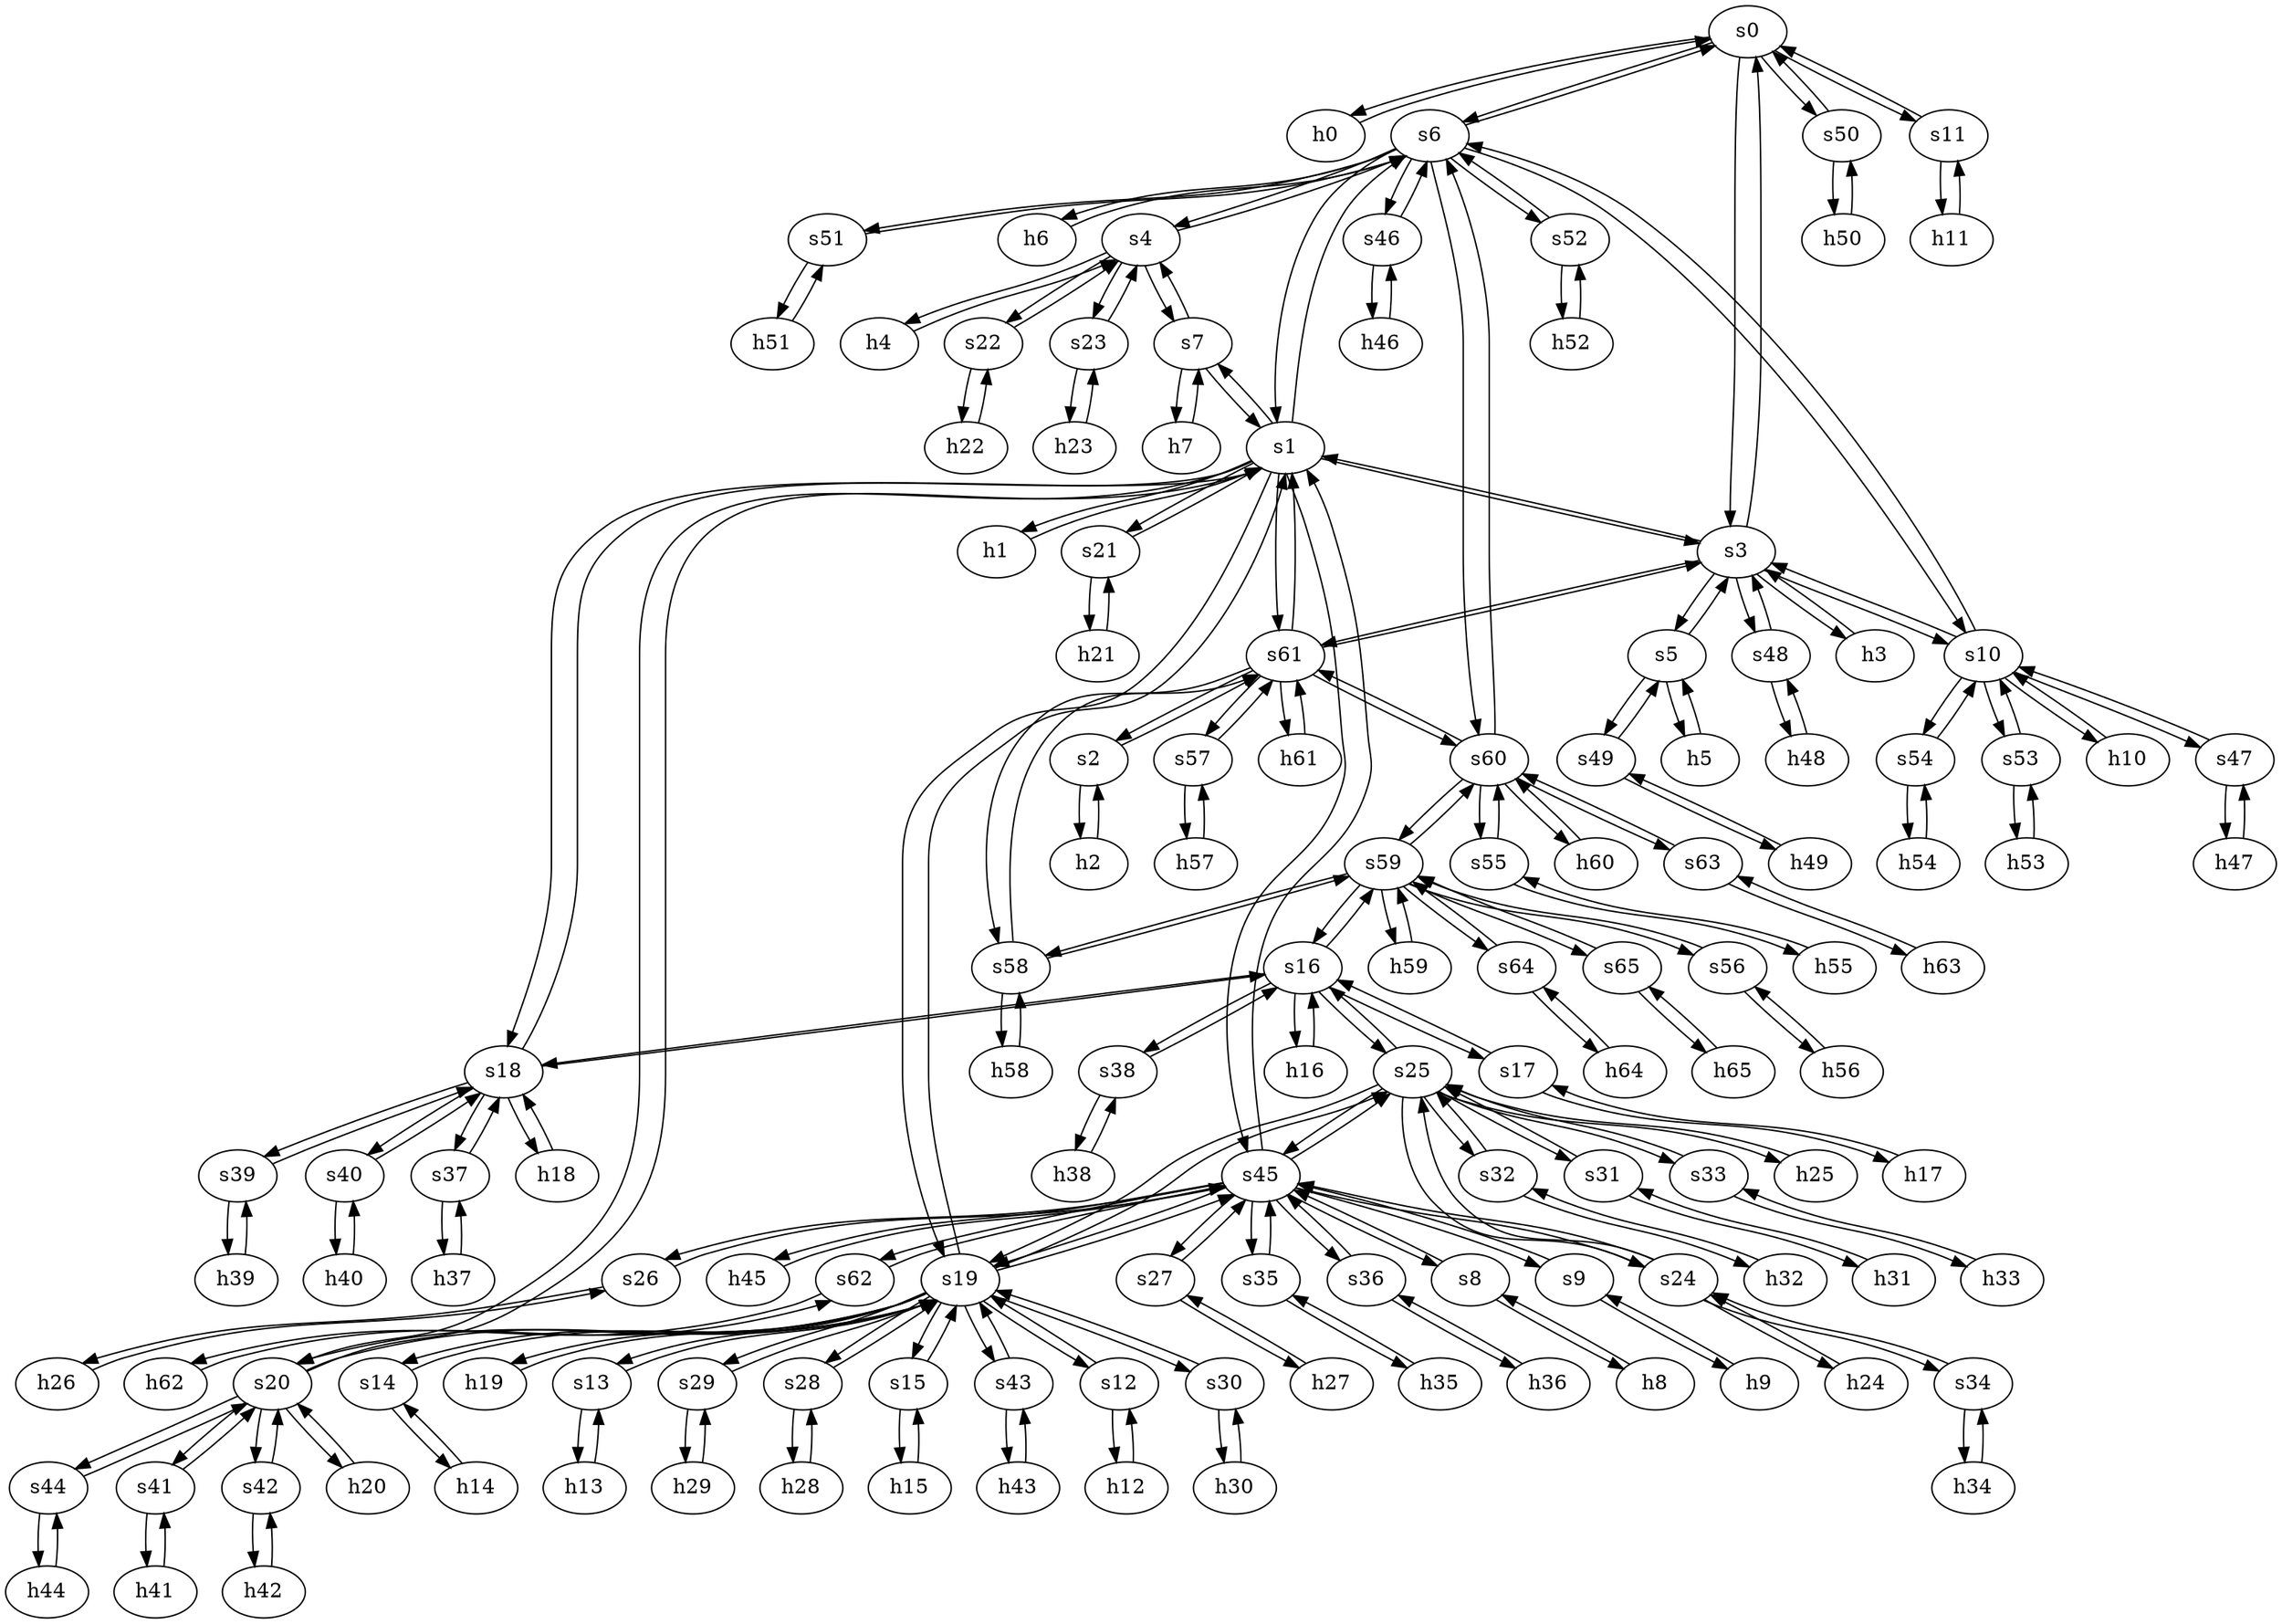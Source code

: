 strict digraph Internode {
	s0	 [id=0,
		type=switch];
	h0	 [ip="111.0.0.0",
		mac="00:00:00:00:0:0",
		type=host];
	s0 -> h0	 [capacity="1Gbps",
		cost=1,
		dst_port=1,
		src_port=1];
	s6	 [id=6,
		type=switch];
	s0 -> s6	 [capacity="1Gbps",
		cost=1,
		dst_port=2,
		src_port=5];
	s50	 [id=50,
		type=switch];
	s0 -> s50	 [capacity="1Gbps",
		cost=1,
		dst_port=2,
		src_port=3];
	s3	 [id=3,
		type=switch];
	s0 -> s3	 [capacity="1Gbps",
		cost=1,
		dst_port=2,
		src_port=2];
	s11	 [id=11,
		type=switch];
	s0 -> s11	 [capacity="1Gbps",
		cost=1,
		dst_port=2,
		src_port=4];
	s7	 [id=7,
		type=switch];
	h7	 [ip="111.0.7.7",
		mac="00:00:00:00:7:7",
		type=host];
	s7 -> h7	 [capacity="1Gbps",
		cost=1,
		dst_port=1,
		src_port=1];
	s4	 [id=4,
		type=switch];
	s7 -> s4	 [capacity="1Gbps",
		cost=1,
		dst_port=5,
		src_port=3];
	s1	 [id=1,
		type=switch];
	s7 -> s1	 [capacity="1Gbps",
		cost=1,
		dst_port=4,
		src_port=2];
	h20	 [ip="111.0.20.20",
		mac="00:00:00:00:20:20",
		type=host];
	s20	 [id=20,
		type=switch];
	h20 -> s20	 [capacity="1Gbps",
		cost=1,
		dst_port=1,
		src_port=1];
	h47	 [ip="111.0.47.47",
		mac="00:00:00:00:47:47",
		type=host];
	s47	 [id=47,
		type=switch];
	h47 -> s47	 [capacity="1Gbps",
		cost=1,
		dst_port=1,
		src_port=1];
	h46	 [ip="111.0.46.46",
		mac="00:00:00:00:46:46",
		type=host];
	s46	 [id=46,
		type=switch];
	h46 -> s46	 [capacity="1Gbps",
		cost=1,
		dst_port=1,
		src_port=1];
	h45	 [ip="111.0.45.45",
		mac="00:00:00:00:45:45",
		type=host];
	s45	 [id=45,
		type=switch];
	h45 -> s45	 [capacity="1Gbps",
		cost=1,
		dst_port=1,
		src_port=1];
	h44	 [ip="111.0.44.44",
		mac="00:00:00:00:44:44",
		type=host];
	s44	 [id=44,
		type=switch];
	h44 -> s44	 [capacity="1Gbps",
		cost=1,
		dst_port=1,
		src_port=1];
	h43	 [ip="111.0.43.43",
		mac="00:00:00:00:43:43",
		type=host];
	s43	 [id=43,
		type=switch];
	h43 -> s43	 [capacity="1Gbps",
		cost=1,
		dst_port=1,
		src_port=1];
	s5	 [id=5,
		type=switch];
	s5 -> s3	 [capacity="1Gbps",
		cost=1,
		dst_port=5,
		src_port=3];
	s49	 [id=49,
		type=switch];
	s5 -> s49	 [capacity="1Gbps",
		cost=1,
		dst_port=2,
		src_port=4];
	h5	 [ip="111.0.5.5",
		mac="00:00:00:00:5:5",
		type=host];
	s5 -> h5	 [capacity="1Gbps",
		cost=1,
		dst_port=1,
		src_port=1];
	h41	 [ip="111.0.41.41",
		mac="00:00:00:00:41:41",
		type=host];
	s41	 [id=41,
		type=switch];
	h41 -> s41	 [capacity="1Gbps",
		cost=1,
		dst_port=1,
		src_port=1];
	h40	 [ip="111.0.40.40",
		mac="00:00:00:00:40:40",
		type=host];
	s40	 [id=40,
		type=switch];
	h40 -> s40	 [capacity="1Gbps",
		cost=1,
		dst_port=1,
		src_port=1];
	s22	 [id=22,
		type=switch];
	s4 -> s22	 [capacity="1Gbps",
		cost=1,
		dst_port=2,
		src_port=3];
	s23	 [id=23,
		type=switch];
	s4 -> s23	 [capacity="1Gbps",
		cost=1,
		dst_port=2,
		src_port=2];
	s4 -> s6	 [capacity="1Gbps",
		cost=1,
		dst_port=4,
		src_port=4];
	s4 -> s7	 [capacity="1Gbps",
		cost=1,
		dst_port=3,
		src_port=5];
	h4	 [ip="111.0.4.4",
		mac="00:00:00:00:4:4",
		type=host];
	s4 -> h4	 [capacity="1Gbps",
		cost=1,
		dst_port=1,
		src_port=1];
	h49	 [ip="111.0.49.49",
		mac="00:00:00:00:49:49",
		type=host];
	h49 -> s49	 [capacity="1Gbps",
		cost=1,
		dst_port=1,
		src_port=1];
	h48	 [ip="111.0.48.48",
		mac="00:00:00:00:48:48",
		type=host];
	s48	 [id=48,
		type=switch];
	h48 -> s48	 [capacity="1Gbps",
		cost=1,
		dst_port=1,
		src_port=1];
	s57	 [id=57,
		type=switch];
	s61	 [id=61,
		type=switch];
	s57 -> s61	 [capacity="1Gbps",
		cost=1,
		dst_port=5,
		src_port=2];
	h57	 [ip="111.0.57.57",
		mac="00:00:00:00:57:57",
		type=host];
	s57 -> h57	 [capacity="1Gbps",
		cost=1,
		dst_port=1,
		src_port=1];
	s56	 [id=56,
		type=switch];
	s59	 [id=59,
		type=switch];
	s56 -> s59	 [capacity="1Gbps",
		cost=1,
		dst_port=3,
		src_port=2];
	h56	 [ip="111.0.56.56",
		mac="00:00:00:00:56:56",
		type=host];
	s56 -> h56	 [capacity="1Gbps",
		cost=1,
		dst_port=1,
		src_port=1];
	s55	 [id=55,
		type=switch];
	s60	 [id=60,
		type=switch];
	s55 -> s60	 [capacity="1Gbps",
		cost=1,
		dst_port=3,
		src_port=2];
	h55	 [ip="111.0.55.55",
		mac="00:00:00:00:55:55",
		type=host];
	s55 -> h55	 [capacity="1Gbps",
		cost=1,
		dst_port=1,
		src_port=1];
	s54	 [id=54,
		type=switch];
	s10	 [id=10,
		type=switch];
	s54 -> s10	 [capacity="1Gbps",
		cost=1,
		dst_port=4,
		src_port=2];
	h54	 [ip="111.0.54.54",
		mac="00:00:00:00:54:54",
		type=host];
	s54 -> h54	 [capacity="1Gbps",
		cost=1,
		dst_port=1,
		src_port=1];
	s53	 [id=53,
		type=switch];
	s53 -> s10	 [capacity="1Gbps",
		cost=1,
		dst_port=5,
		src_port=2];
	h53	 [ip="111.0.53.53",
		mac="00:00:00:00:53:53",
		type=host];
	s53 -> h53	 [capacity="1Gbps",
		cost=1,
		dst_port=1,
		src_port=1];
	s52	 [id=52,
		type=switch];
	s52 -> s6	 [capacity="1Gbps",
		cost=1,
		dst_port=8,
		src_port=2];
	h52	 [ip="111.0.52.52",
		mac="00:00:00:00:52:52",
		type=host];
	s52 -> h52	 [capacity="1Gbps",
		cost=1,
		dst_port=1,
		src_port=1];
	s51	 [id=51,
		type=switch];
	h51	 [ip="111.0.51.51",
		mac="00:00:00:00:51:51",
		type=host];
	s51 -> h51	 [capacity="1Gbps",
		cost=1,
		dst_port=1,
		src_port=1];
	s51 -> s6	 [capacity="1Gbps",
		cost=1,
		dst_port=7,
		src_port=2];
	h50	 [ip="111.0.50.50",
		mac="00:00:00:00:50:50",
		type=host];
	s50 -> h50	 [capacity="1Gbps",
		cost=1,
		dst_port=1,
		src_port=1];
	s50 -> s0	 [capacity="1Gbps",
		cost=1,
		dst_port=3,
		src_port=2];
	s58	 [id=58,
		type=switch];
	s59 -> s58	 [capacity="1Gbps",
		cost=1,
		dst_port=2,
		src_port=4];
	s16	 [id=16,
		type=switch];
	s59 -> s16	 [capacity="1Gbps",
		cost=1,
		dst_port=4,
		src_port=2];
	s64	 [id=64,
		type=switch];
	s59 -> s64	 [capacity="1Gbps",
		cost=1,
		dst_port=2,
		src_port=5];
	s59 -> s56	 [capacity="1Gbps",
		cost=1,
		dst_port=2,
		src_port=3];
	h59	 [ip="111.0.59.59",
		mac="00:00:00:00:59:59",
		type=host];
	s59 -> h59	 [capacity="1Gbps",
		cost=1,
		dst_port=1,
		src_port=1];
	s59 -> s60	 [capacity="1Gbps",
		cost=1,
		dst_port=4,
		src_port=7];
	s65	 [id=65,
		type=switch];
	s59 -> s65	 [capacity="1Gbps",
		cost=1,
		dst_port=2,
		src_port=6];
	s58 -> s59	 [capacity="1Gbps",
		cost=1,
		dst_port=4,
		src_port=2];
	h58	 [ip="111.0.58.58",
		mac="00:00:00:00:58:58",
		type=host];
	s58 -> h58	 [capacity="1Gbps",
		cost=1,
		dst_port=1,
		src_port=1];
	s58 -> s61	 [capacity="1Gbps",
		cost=1,
		dst_port=6,
		src_port=3];
	h54 -> s54	 [capacity="1Gbps",
		cost=1,
		dst_port=1,
		src_port=1];
	h55 -> s55	 [capacity="1Gbps",
		cost=1,
		dst_port=1,
		src_port=1];
	h56 -> s56	 [capacity="1Gbps",
		cost=1,
		dst_port=1,
		src_port=1];
	h57 -> s57	 [capacity="1Gbps",
		cost=1,
		dst_port=1,
		src_port=1];
	h50 -> s50	 [capacity="1Gbps",
		cost=1,
		dst_port=1,
		src_port=1];
	h51 -> s51	 [capacity="1Gbps",
		cost=1,
		dst_port=1,
		src_port=1];
	h52 -> s52	 [capacity="1Gbps",
		cost=1,
		dst_port=1,
		src_port=1];
	h53 -> s53	 [capacity="1Gbps",
		cost=1,
		dst_port=1,
		src_port=1];
	h58 -> s58	 [capacity="1Gbps",
		cost=1,
		dst_port=1,
		src_port=1];
	h59 -> s59	 [capacity="1Gbps",
		cost=1,
		dst_port=1,
		src_port=1];
	s44 -> h44	 [capacity="1Gbps",
		cost=1,
		dst_port=1,
		src_port=1];
	s44 -> s20	 [capacity="1Gbps",
		cost=1,
		dst_port=5,
		src_port=2];
	h24	 [ip="111.0.24.24",
		mac="00:00:00:00:24:24",
		type=host];
	s24	 [id=24,
		type=switch];
	h24 -> s24	 [capacity="1Gbps",
		cost=1,
		dst_port=1,
		src_port=1];
	s46 -> h46	 [capacity="1Gbps",
		cost=1,
		dst_port=1,
		src_port=1];
	s46 -> s6	 [capacity="1Gbps",
		cost=1,
		dst_port=6,
		src_port=2];
	s47 -> s10	 [capacity="1Gbps",
		cost=1,
		dst_port=6,
		src_port=2];
	s47 -> h47	 [capacity="1Gbps",
		cost=1,
		dst_port=1,
		src_port=1];
	s40 -> h40	 [capacity="1Gbps",
		cost=1,
		dst_port=1,
		src_port=1];
	s18	 [id=18,
		type=switch];
	s40 -> s18	 [capacity="1Gbps",
		cost=1,
		dst_port=6,
		src_port=2];
	s41 -> s20	 [capacity="1Gbps",
		cost=1,
		dst_port=6,
		src_port=2];
	s41 -> h41	 [capacity="1Gbps",
		cost=1,
		dst_port=1,
		src_port=1];
	s42	 [id=42,
		type=switch];
	s42 -> s20	 [capacity="1Gbps",
		cost=1,
		dst_port=4,
		src_port=2];
	h42	 [ip="111.0.42.42",
		mac="00:00:00:00:42:42",
		type=host];
	s42 -> h42	 [capacity="1Gbps",
		cost=1,
		dst_port=1,
		src_port=1];
	s43 -> h43	 [capacity="1Gbps",
		cost=1,
		dst_port=1,
		src_port=1];
	s19	 [id=19,
		type=switch];
	s43 -> s19	 [capacity="1Gbps",
		cost=1,
		dst_port=8,
		src_port=2];
	s48 -> h48	 [capacity="1Gbps",
		cost=1,
		dst_port=1,
		src_port=1];
	s48 -> s3	 [capacity="1Gbps",
		cost=1,
		dst_port=7,
		src_port=2];
	s49 -> s5	 [capacity="1Gbps",
		cost=1,
		dst_port=4,
		src_port=2];
	s49 -> h49	 [capacity="1Gbps",
		cost=1,
		dst_port=1,
		src_port=1];
	h42 -> s42	 [capacity="1Gbps",
		cost=1,
		dst_port=1,
		src_port=1];
	h61	 [ip="111.0.61.61",
		mac="00:00:00:00:61:61",
		type=host];
	h61 -> s61	 [capacity="1Gbps",
		cost=1,
		dst_port=1,
		src_port=1];
	h60	 [ip="111.0.60.60",
		mac="00:00:00:00:60:60",
		type=host];
	h60 -> s60	 [capacity="1Gbps",
		cost=1,
		dst_port=1,
		src_port=1];
	h63	 [ip="111.0.63.63",
		mac="00:00:00:00:63:63",
		type=host];
	s63	 [id=63,
		type=switch];
	h63 -> s63	 [capacity="1Gbps",
		cost=1,
		dst_port=1,
		src_port=1];
	h62	 [ip="111.0.62.62",
		mac="00:00:00:00:62:62",
		type=host];
	s62	 [id=62,
		type=switch];
	h62 -> s62	 [capacity="1Gbps",
		cost=1,
		dst_port=1,
		src_port=1];
	h65	 [ip="111.0.65.65",
		mac="00:00:00:00:65:65",
		type=host];
	h65 -> s65	 [capacity="1Gbps",
		cost=1,
		dst_port=1,
		src_port=1];
	h64	 [ip="111.0.64.64",
		mac="00:00:00:00:64:64",
		type=host];
	h64 -> s64	 [capacity="1Gbps",
		cost=1,
		dst_port=1,
		src_port=1];
	s27	 [id=27,
		type=switch];
	s45 -> s27	 [capacity="1Gbps",
		cost=1,
		dst_port=2,
		src_port=9];
	s35	 [id=35,
		type=switch];
	s45 -> s35	 [capacity="1Gbps",
		cost=1,
		dst_port=2,
		src_port=10];
	s45 -> h45	 [capacity="1Gbps",
		cost=1,
		dst_port=1,
		src_port=1];
	s45 -> s24	 [capacity="1Gbps",
		cost=1,
		dst_port=4,
		src_port=6];
	s45 -> s19	 [capacity="1Gbps",
		cost=1,
		dst_port=7,
		src_port=5];
	s45 -> s1	 [capacity="1Gbps",
		cost=1,
		dst_port=5,
		src_port=2];
	s36	 [id=36,
		type=switch];
	s45 -> s36	 [capacity="1Gbps",
		cost=1,
		dst_port=2,
		src_port=11];
	s45 -> s62	 [capacity="1Gbps",
		cost=1,
		dst_port=2,
		src_port=12];
	s8	 [id=8,
		type=switch];
	s45 -> s8	 [capacity="1Gbps",
		cost=1,
		dst_port=2,
		src_port=3];
	s9	 [id=9,
		type=switch];
	s45 -> s9	 [capacity="1Gbps",
		cost=1,
		dst_port=2,
		src_port=4];
	s26	 [id=26,
		type=switch];
	s45 -> s26	 [capacity="1Gbps",
		cost=1,
		dst_port=2,
		src_port=8];
	s25	 [id=25,
		type=switch];
	s45 -> s25	 [capacity="1Gbps",
		cost=1,
		dst_port=7,
		src_port=7];
	s19 -> s45	 [capacity="1Gbps",
		cost=1,
		dst_port=5,
		src_port=7];
	s12	 [id=12,
		type=switch];
	s19 -> s12	 [capacity="1Gbps",
		cost=1,
		dst_port=2,
		src_port=3];
	s30	 [id=30,
		type=switch];
	s19 -> s30	 [capacity="1Gbps",
		cost=1,
		dst_port=2,
		src_port=13];
	s14	 [id=14,
		type=switch];
	s19 -> s14	 [capacity="1Gbps",
		cost=1,
		dst_port=2,
		src_port=5];
	s19 -> s20	 [capacity="1Gbps",
		cost=1,
		dst_port=3,
		src_port=9];
	s19 -> s1	 [capacity="1Gbps",
		cost=1,
		dst_port=7,
		src_port=2];
	h19	 [ip="111.0.19.19",
		mac="00:00:00:00:19:19",
		type=host];
	s19 -> h19	 [capacity="1Gbps",
		cost=1,
		dst_port=1,
		src_port=1];
	s13	 [id=13,
		type=switch];
	s19 -> s13	 [capacity="1Gbps",
		cost=1,
		dst_port=2,
		src_port=4];
	s29	 [id=29,
		type=switch];
	s19 -> s29	 [capacity="1Gbps",
		cost=1,
		dst_port=2,
		src_port=12];
	s19 -> s43	 [capacity="1Gbps",
		cost=1,
		dst_port=2,
		src_port=8];
	s28	 [id=28,
		type=switch];
	s19 -> s28	 [capacity="1Gbps",
		cost=1,
		dst_port=2,
		src_port=11];
	s15	 [id=15,
		type=switch];
	s19 -> s15	 [capacity="1Gbps",
		cost=1,
		dst_port=2,
		src_port=6];
	s19 -> s25	 [capacity="1Gbps",
		cost=1,
		dst_port=3,
		src_port=10];
	s18 -> s16	 [capacity="1Gbps",
		cost=1,
		dst_port=3,
		src_port=3];
	s37	 [id=37,
		type=switch];
	s18 -> s37	 [capacity="1Gbps",
		cost=1,
		dst_port=2,
		src_port=5];
	s18 -> s40	 [capacity="1Gbps",
		cost=1,
		dst_port=2,
		src_port=6];
	h18	 [ip="111.0.18.18",
		mac="00:00:00:00:18:18",
		type=host];
	s18 -> h18	 [capacity="1Gbps",
		cost=1,
		dst_port=1,
		src_port=1];
	s18 -> s1	 [capacity="1Gbps",
		cost=1,
		dst_port=6,
		src_port=2];
	s39	 [id=39,
		type=switch];
	s18 -> s39	 [capacity="1Gbps",
		cost=1,
		dst_port=2,
		src_port=4];
	s13 -> s19	 [capacity="1Gbps",
		cost=1,
		dst_port=4,
		src_port=2];
	h13	 [ip="111.0.13.13",
		mac="00:00:00:00:13:13",
		type=host];
	s13 -> h13	 [capacity="1Gbps",
		cost=1,
		dst_port=1,
		src_port=1];
	s12 -> s19	 [capacity="1Gbps",
		cost=1,
		dst_port=3,
		src_port=2];
	h12	 [ip="111.0.12.12",
		mac="00:00:00:00:12:12",
		type=host];
	s12 -> h12	 [capacity="1Gbps",
		cost=1,
		dst_port=1,
		src_port=1];
	h11	 [ip="111.0.11.11",
		mac="00:00:00:00:11:11",
		type=host];
	s11 -> h11	 [capacity="1Gbps",
		cost=1,
		dst_port=1,
		src_port=1];
	s11 -> s0	 [capacity="1Gbps",
		cost=1,
		dst_port=4,
		src_port=2];
	s10 -> s53	 [capacity="1Gbps",
		cost=1,
		dst_port=2,
		src_port=5];
	h10	 [ip="111.0.10.10",
		mac="00:00:00:00:10:10",
		type=host];
	s10 -> h10	 [capacity="1Gbps",
		cost=1,
		dst_port=1,
		src_port=1];
	s10 -> s47	 [capacity="1Gbps",
		cost=1,
		dst_port=2,
		src_port=6];
	s10 -> s6	 [capacity="1Gbps",
		cost=1,
		dst_port=5,
		src_port=3];
	s10 -> s3	 [capacity="1Gbps",
		cost=1,
		dst_port=6,
		src_port=2];
	s10 -> s54	 [capacity="1Gbps",
		cost=1,
		dst_port=2,
		src_port=4];
	s17	 [id=17,
		type=switch];
	s17 -> s16	 [capacity="1Gbps",
		cost=1,
		dst_port=2,
		src_port=2];
	h17	 [ip="111.0.17.17",
		mac="00:00:00:00:17:17",
		type=host];
	s17 -> h17	 [capacity="1Gbps",
		cost=1,
		dst_port=1,
		src_port=1];
	s16 -> s59	 [capacity="1Gbps",
		cost=1,
		dst_port=2,
		src_port=4];
	s38	 [id=38,
		type=switch];
	s16 -> s38	 [capacity="1Gbps",
		cost=1,
		dst_port=2,
		src_port=5];
	h16	 [ip="111.0.16.16",
		mac="00:00:00:00:16:16",
		type=host];
	s16 -> h16	 [capacity="1Gbps",
		cost=1,
		dst_port=1,
		src_port=1];
	s16 -> s18	 [capacity="1Gbps",
		cost=1,
		dst_port=3,
		src_port=3];
	s16 -> s17	 [capacity="1Gbps",
		cost=1,
		dst_port=2,
		src_port=2];
	s16 -> s25	 [capacity="1Gbps",
		cost=1,
		dst_port=2,
		src_port=6];
	s15 -> s19	 [capacity="1Gbps",
		cost=1,
		dst_port=6,
		src_port=2];
	h15	 [ip="111.0.15.15",
		mac="00:00:00:00:15:15",
		type=host];
	s15 -> h15	 [capacity="1Gbps",
		cost=1,
		dst_port=1,
		src_port=1];
	s14 -> s19	 [capacity="1Gbps",
		cost=1,
		dst_port=5,
		src_port=2];
	h14	 [ip="111.0.14.14",
		mac="00:00:00:00:14:14",
		type=host];
	s14 -> h14	 [capacity="1Gbps",
		cost=1,
		dst_port=1,
		src_port=1];
	s64 -> s59	 [capacity="1Gbps",
		cost=1,
		dst_port=5,
		src_port=2];
	s64 -> h64	 [capacity="1Gbps",
		cost=1,
		dst_port=1,
		src_port=1];
	s65 -> s59	 [capacity="1Gbps",
		cost=1,
		dst_port=6,
		src_port=2];
	s65 -> h65	 [capacity="1Gbps",
		cost=1,
		dst_port=1,
		src_port=1];
	s62 -> s45	 [capacity="1Gbps",
		cost=1,
		dst_port=12,
		src_port=2];
	s62 -> h62	 [capacity="1Gbps",
		cost=1,
		dst_port=1,
		src_port=1];
	s63 -> h63	 [capacity="1Gbps",
		cost=1,
		dst_port=1,
		src_port=1];
	s63 -> s60	 [capacity="1Gbps",
		cost=1,
		dst_port=5,
		src_port=2];
	s60 -> s59	 [capacity="1Gbps",
		cost=1,
		dst_port=7,
		src_port=4];
	s60 -> s55	 [capacity="1Gbps",
		cost=1,
		dst_port=2,
		src_port=3];
	s60 -> h60	 [capacity="1Gbps",
		cost=1,
		dst_port=1,
		src_port=1];
	s60 -> s6	 [capacity="1Gbps",
		cost=1,
		dst_port=9,
		src_port=2];
	s60 -> s61	 [capacity="1Gbps",
		cost=1,
		dst_port=7,
		src_port=6];
	s60 -> s63	 [capacity="1Gbps",
		cost=1,
		dst_port=2,
		src_port=5];
	s61 -> s58	 [capacity="1Gbps",
		cost=1,
		dst_port=3,
		src_port=6];
	s61 -> s57	 [capacity="1Gbps",
		cost=1,
		dst_port=2,
		src_port=5];
	s61 -> h61	 [capacity="1Gbps",
		cost=1,
		dst_port=1,
		src_port=1];
	s61 -> s60	 [capacity="1Gbps",
		cost=1,
		dst_port=6,
		src_port=7];
	s61 -> s1	 [capacity="1Gbps",
		cost=1,
		dst_port=10,
		src_port=2];
	s61 -> s3	 [capacity="1Gbps",
		cost=1,
		dst_port=8,
		src_port=4];
	s2	 [id=2,
		type=switch];
	s61 -> s2	 [capacity="1Gbps",
		cost=1,
		dst_port=2,
		src_port=3];
	h8	 [ip="111.0.8.8",
		mac="00:00:00:00:8:8",
		type=host];
	h8 -> s8	 [capacity="1Gbps",
		cost=1,
		dst_port=1,
		src_port=1];
	h9	 [ip="111.0.9.9",
		mac="00:00:00:00:9:9",
		type=host];
	h9 -> s9	 [capacity="1Gbps",
		cost=1,
		dst_port=1,
		src_port=1];
	h2	 [ip="111.0.2.2",
		mac="00:00:00:00:2:2",
		type=host];
	h2 -> s2	 [capacity="1Gbps",
		cost=1,
		dst_port=1,
		src_port=1];
	h3	 [ip="111.0.3.3",
		mac="00:00:00:00:3:3",
		type=host];
	h3 -> s3	 [capacity="1Gbps",
		cost=1,
		dst_port=1,
		src_port=1];
	h0 -> s0	 [capacity="1Gbps",
		cost=1,
		dst_port=1,
		src_port=1];
	h1	 [ip="111.0.1.1",
		mac="00:00:00:00:1:1",
		type=host];
	h1 -> s1	 [capacity="1Gbps",
		cost=1,
		dst_port=1,
		src_port=1];
	h6	 [ip="111.0.6.6",
		mac="00:00:00:00:6:6",
		type=host];
	h6 -> s6	 [capacity="1Gbps",
		cost=1,
		dst_port=1,
		src_port=1];
	h7 -> s7	 [capacity="1Gbps",
		cost=1,
		dst_port=1,
		src_port=1];
	h4 -> s4	 [capacity="1Gbps",
		cost=1,
		dst_port=1,
		src_port=1];
	h5 -> s5	 [capacity="1Gbps",
		cost=1,
		dst_port=1,
		src_port=1];
	h39	 [ip="111.0.39.39",
		mac="00:00:00:00:39:39",
		type=host];
	s39 -> h39	 [capacity="1Gbps",
		cost=1,
		dst_port=1,
		src_port=1];
	s39 -> s18	 [capacity="1Gbps",
		cost=1,
		dst_port=4,
		src_port=2];
	s38 -> s16	 [capacity="1Gbps",
		cost=1,
		dst_port=5,
		src_port=2];
	h38	 [ip="111.0.38.38",
		mac="00:00:00:00:38:38",
		type=host];
	s38 -> h38	 [capacity="1Gbps",
		cost=1,
		dst_port=1,
		src_port=1];
	h35	 [ip="111.0.35.35",
		mac="00:00:00:00:35:35",
		type=host];
	s35 -> h35	 [capacity="1Gbps",
		cost=1,
		dst_port=1,
		src_port=1];
	s35 -> s45	 [capacity="1Gbps",
		cost=1,
		dst_port=10,
		src_port=2];
	s34	 [id=34,
		type=switch];
	s34 -> s24	 [capacity="1Gbps",
		cost=1,
		dst_port=3,
		src_port=2];
	h34	 [ip="111.0.34.34",
		mac="00:00:00:00:34:34",
		type=host];
	s34 -> h34	 [capacity="1Gbps",
		cost=1,
		dst_port=1,
		src_port=1];
	h37	 [ip="111.0.37.37",
		mac="00:00:00:00:37:37",
		type=host];
	s37 -> h37	 [capacity="1Gbps",
		cost=1,
		dst_port=1,
		src_port=1];
	s37 -> s18	 [capacity="1Gbps",
		cost=1,
		dst_port=5,
		src_port=2];
	s36 -> s45	 [capacity="1Gbps",
		cost=1,
		dst_port=11,
		src_port=2];
	h36	 [ip="111.0.36.36",
		mac="00:00:00:00:36:36",
		type=host];
	s36 -> h36	 [capacity="1Gbps",
		cost=1,
		dst_port=1,
		src_port=1];
	s31	 [id=31,
		type=switch];
	h31	 [ip="111.0.31.31",
		mac="00:00:00:00:31:31",
		type=host];
	s31 -> h31	 [capacity="1Gbps",
		cost=1,
		dst_port=1,
		src_port=1];
	s31 -> s25	 [capacity="1Gbps",
		cost=1,
		dst_port=8,
		src_port=2];
	s30 -> s19	 [capacity="1Gbps",
		cost=1,
		dst_port=13,
		src_port=2];
	h30	 [ip="111.0.30.30",
		mac="00:00:00:00:30:30",
		type=host];
	s30 -> h30	 [capacity="1Gbps",
		cost=1,
		dst_port=1,
		src_port=1];
	s33	 [id=33,
		type=switch];
	h33	 [ip="111.0.33.33",
		mac="00:00:00:00:33:33",
		type=host];
	s33 -> h33	 [capacity="1Gbps",
		cost=1,
		dst_port=1,
		src_port=1];
	s33 -> s25	 [capacity="1Gbps",
		cost=1,
		dst_port=6,
		src_port=2];
	s32	 [id=32,
		type=switch];
	h32	 [ip="111.0.32.32",
		mac="00:00:00:00:32:32",
		type=host];
	s32 -> h32	 [capacity="1Gbps",
		cost=1,
		dst_port=1,
		src_port=1];
	s32 -> s25	 [capacity="1Gbps",
		cost=1,
		dst_port=5,
		src_port=2];
	h18 -> s18	 [capacity="1Gbps",
		cost=1,
		dst_port=1,
		src_port=1];
	h19 -> s19	 [capacity="1Gbps",
		cost=1,
		dst_port=1,
		src_port=1];
	h10 -> s10	 [capacity="1Gbps",
		cost=1,
		dst_port=1,
		src_port=1];
	h11 -> s11	 [capacity="1Gbps",
		cost=1,
		dst_port=1,
		src_port=1];
	h12 -> s12	 [capacity="1Gbps",
		cost=1,
		dst_port=1,
		src_port=1];
	h13 -> s13	 [capacity="1Gbps",
		cost=1,
		dst_port=1,
		src_port=1];
	h14 -> s14	 [capacity="1Gbps",
		cost=1,
		dst_port=1,
		src_port=1];
	h15 -> s15	 [capacity="1Gbps",
		cost=1,
		dst_port=1,
		src_port=1];
	h16 -> s16	 [capacity="1Gbps",
		cost=1,
		dst_port=1,
		src_port=1];
	h17 -> s17	 [capacity="1Gbps",
		cost=1,
		dst_port=1,
		src_port=1];
	s9 -> s45	 [capacity="1Gbps",
		cost=1,
		dst_port=4,
		src_port=2];
	s9 -> h9	 [capacity="1Gbps",
		cost=1,
		dst_port=1,
		src_port=1];
	s8 -> s45	 [capacity="1Gbps",
		cost=1,
		dst_port=3,
		src_port=2];
	s8 -> h8	 [capacity="1Gbps",
		cost=1,
		dst_port=1,
		src_port=1];
	h29	 [ip="111.0.29.29",
		mac="00:00:00:00:29:29",
		type=host];
	h29 -> s29	 [capacity="1Gbps",
		cost=1,
		dst_port=1,
		src_port=1];
	h28	 [ip="111.0.28.28",
		mac="00:00:00:00:28:28",
		type=host];
	h28 -> s28	 [capacity="1Gbps",
		cost=1,
		dst_port=1,
		src_port=1];
	s23 -> s4	 [capacity="1Gbps",
		cost=1,
		dst_port=2,
		src_port=2];
	h23	 [ip="111.0.23.23",
		mac="00:00:00:00:23:23",
		type=host];
	s23 -> h23	 [capacity="1Gbps",
		cost=1,
		dst_port=1,
		src_port=1];
	s3 -> s10	 [capacity="1Gbps",
		cost=1,
		dst_port=2,
		src_port=6];
	s3 -> s61	 [capacity="1Gbps",
		cost=1,
		dst_port=4,
		src_port=8];
	s3 -> s1	 [capacity="1Gbps",
		cost=1,
		dst_port=2,
		src_port=3];
	s3 -> h3	 [capacity="1Gbps",
		cost=1,
		dst_port=1,
		src_port=1];
	s3 -> s5	 [capacity="1Gbps",
		cost=1,
		dst_port=3,
		src_port=5];
	s3 -> s48	 [capacity="1Gbps",
		cost=1,
		dst_port=2,
		src_port=7];
	s3 -> s0	 [capacity="1Gbps",
		cost=1,
		dst_port=2,
		src_port=2];
	s2 -> s61	 [capacity="1Gbps",
		cost=1,
		dst_port=3,
		src_port=2];
	s2 -> h2	 [capacity="1Gbps",
		cost=1,
		dst_port=1,
		src_port=1];
	s1 -> s45	 [capacity="1Gbps",
		cost=1,
		dst_port=2,
		src_port=5];
	s1 -> s6	 [capacity="1Gbps",
		cost=1,
		dst_port=3,
		src_port=3];
	s1 -> s61	 [capacity="1Gbps",
		cost=1,
		dst_port=2,
		src_port=10];
	s1 -> s19	 [capacity="1Gbps",
		cost=1,
		dst_port=2,
		src_port=7];
	s1 -> s20	 [capacity="1Gbps",
		cost=1,
		dst_port=2,
		src_port=8];
	s1 -> s7	 [capacity="1Gbps",
		cost=1,
		dst_port=2,
		src_port=4];
	s1 -> s3	 [capacity="1Gbps",
		cost=1,
		dst_port=3,
		src_port=2];
	s1 -> s18	 [capacity="1Gbps",
		cost=1,
		dst_port=2,
		src_port=6];
	s1 -> h1	 [capacity="1Gbps",
		cost=1,
		dst_port=1,
		src_port=1];
	s21	 [id=21,
		type=switch];
	s1 -> s21	 [capacity="1Gbps",
		cost=1,
		dst_port=2,
		src_port=9];
	h26	 [ip="111.0.26.26",
		mac="00:00:00:00:26:26",
		type=host];
	h26 -> s26	 [capacity="1Gbps",
		cost=1,
		dst_port=1,
		src_port=1];
	h21	 [ip="111.0.21.21",
		mac="00:00:00:00:21:21",
		type=host];
	h21 -> s21	 [capacity="1Gbps",
		cost=1,
		dst_port=1,
		src_port=1];
	s6 -> s10	 [capacity="1Gbps",
		cost=1,
		dst_port=3,
		src_port=5];
	s6 -> s51	 [capacity="1Gbps",
		cost=1,
		dst_port=2,
		src_port=7];
	s6 -> s4	 [capacity="1Gbps",
		cost=1,
		dst_port=4,
		src_port=4];
	s6 -> s60	 [capacity="1Gbps",
		cost=1,
		dst_port=2,
		src_port=9];
	s6 -> s1	 [capacity="1Gbps",
		cost=1,
		dst_port=3,
		src_port=3];
	s6 -> s52	 [capacity="1Gbps",
		cost=1,
		dst_port=2,
		src_port=8];
	s6 -> h6	 [capacity="1Gbps",
		cost=1,
		dst_port=1,
		src_port=1];
	s6 -> s0	 [capacity="1Gbps",
		cost=1,
		dst_port=5,
		src_port=2];
	s6 -> s46	 [capacity="1Gbps",
		cost=1,
		dst_port=2,
		src_port=6];
	h23 -> s23	 [capacity="1Gbps",
		cost=1,
		dst_port=1,
		src_port=1];
	h22	 [ip="111.0.22.22",
		mac="00:00:00:00:22:22",
		type=host];
	h22 -> s22	 [capacity="1Gbps",
		cost=1,
		dst_port=1,
		src_port=1];
	h32 -> s32	 [capacity="1Gbps",
		cost=1,
		dst_port=1,
		src_port=1];
	h33 -> s33	 [capacity="1Gbps",
		cost=1,
		dst_port=1,
		src_port=1];
	h30 -> s30	 [capacity="1Gbps",
		cost=1,
		dst_port=1,
		src_port=1];
	h31 -> s31	 [capacity="1Gbps",
		cost=1,
		dst_port=1,
		src_port=1];
	h36 -> s36	 [capacity="1Gbps",
		cost=1,
		dst_port=1,
		src_port=1];
	h37 -> s37	 [capacity="1Gbps",
		cost=1,
		dst_port=1,
		src_port=1];
	h34 -> s34	 [capacity="1Gbps",
		cost=1,
		dst_port=1,
		src_port=1];
	h35 -> s35	 [capacity="1Gbps",
		cost=1,
		dst_port=1,
		src_port=1];
	h38 -> s38	 [capacity="1Gbps",
		cost=1,
		dst_port=1,
		src_port=1];
	h39 -> s39	 [capacity="1Gbps",
		cost=1,
		dst_port=1,
		src_port=1];
	s22 -> s4	 [capacity="1Gbps",
		cost=1,
		dst_port=3,
		src_port=2];
	s22 -> h22	 [capacity="1Gbps",
		cost=1,
		dst_port=1,
		src_port=1];
	h25	 [ip="111.0.25.25",
		mac="00:00:00:00:25:25",
		type=host];
	h25 -> s25	 [capacity="1Gbps",
		cost=1,
		dst_port=1,
		src_port=1];
	s20 -> s42	 [capacity="1Gbps",
		cost=1,
		dst_port=2,
		src_port=4];
	s20 -> s41	 [capacity="1Gbps",
		cost=1,
		dst_port=2,
		src_port=6];
	s20 -> s19	 [capacity="1Gbps",
		cost=1,
		dst_port=9,
		src_port=3];
	s20 -> s44	 [capacity="1Gbps",
		cost=1,
		dst_port=2,
		src_port=5];
	s20 -> s1	 [capacity="1Gbps",
		cost=1,
		dst_port=8,
		src_port=2];
	s20 -> h20	 [capacity="1Gbps",
		cost=1,
		dst_port=1,
		src_port=1];
	s21 -> h21	 [capacity="1Gbps",
		cost=1,
		dst_port=1,
		src_port=1];
	s21 -> s1	 [capacity="1Gbps",
		cost=1,
		dst_port=9,
		src_port=2];
	s26 -> h26	 [capacity="1Gbps",
		cost=1,
		dst_port=1,
		src_port=1];
	s26 -> s45	 [capacity="1Gbps",
		cost=1,
		dst_port=8,
		src_port=2];
	h27	 [ip="111.0.27.27",
		mac="00:00:00:00:27:27",
		type=host];
	s27 -> h27	 [capacity="1Gbps",
		cost=1,
		dst_port=1,
		src_port=1];
	s27 -> s45	 [capacity="1Gbps",
		cost=1,
		dst_port=9,
		src_port=2];
	s24 -> s45	 [capacity="1Gbps",
		cost=1,
		dst_port=6,
		src_port=4];
	s24 -> s34	 [capacity="1Gbps",
		cost=1,
		dst_port=2,
		src_port=3];
	s24 -> h24	 [capacity="1Gbps",
		cost=1,
		dst_port=1,
		src_port=1];
	s24 -> s25	 [capacity="1Gbps",
		cost=1,
		dst_port=4,
		src_port=2];
	s25 -> s16	 [capacity="1Gbps",
		cost=1,
		dst_port=6,
		src_port=2];
	s25 -> h25	 [capacity="1Gbps",
		cost=1,
		dst_port=1,
		src_port=1];
	s25 -> s45	 [capacity="1Gbps",
		cost=1,
		dst_port=7,
		src_port=7];
	s25 -> s24	 [capacity="1Gbps",
		cost=1,
		dst_port=2,
		src_port=4];
	s25 -> s33	 [capacity="1Gbps",
		cost=1,
		dst_port=2,
		src_port=6];
	s25 -> s19	 [capacity="1Gbps",
		cost=1,
		dst_port=10,
		src_port=3];
	s25 -> s32	 [capacity="1Gbps",
		cost=1,
		dst_port=2,
		src_port=5];
	s25 -> s31	 [capacity="1Gbps",
		cost=1,
		dst_port=2,
		src_port=8];
	s28 -> h28	 [capacity="1Gbps",
		cost=1,
		dst_port=1,
		src_port=1];
	s28 -> s19	 [capacity="1Gbps",
		cost=1,
		dst_port=11,
		src_port=2];
	s29 -> h29	 [capacity="1Gbps",
		cost=1,
		dst_port=1,
		src_port=1];
	s29 -> s19	 [capacity="1Gbps",
		cost=1,
		dst_port=12,
		src_port=2];
	h27 -> s27	 [capacity="1Gbps",
		cost=1,
		dst_port=1,
		src_port=1];
}
